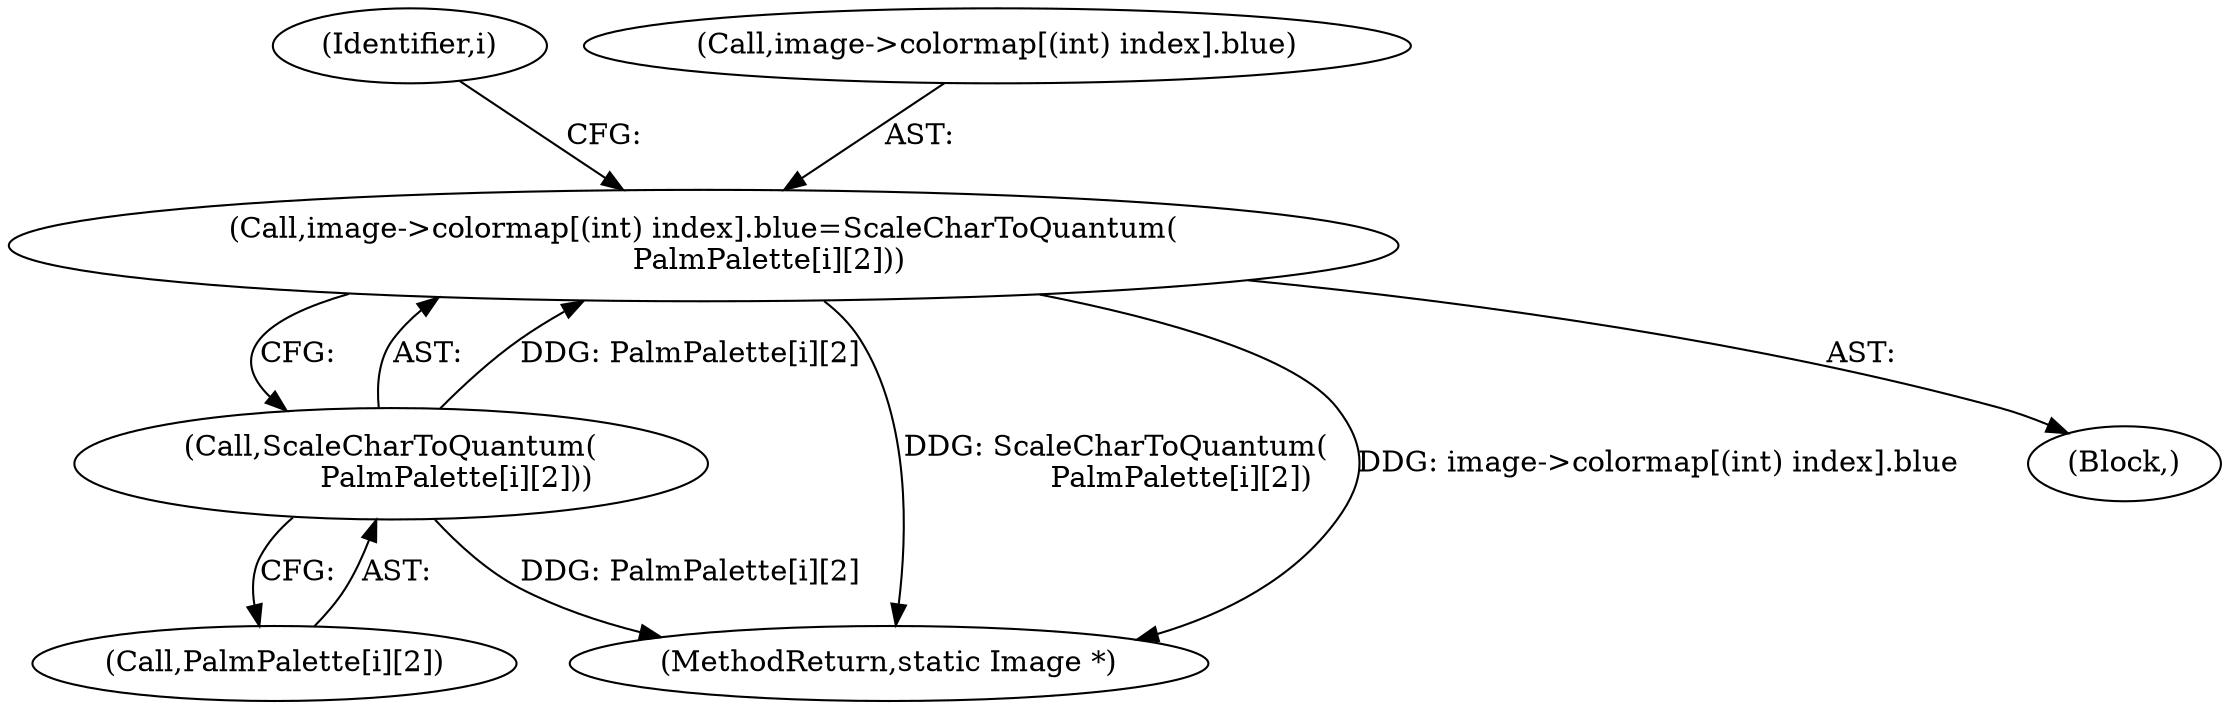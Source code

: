 digraph "0_ImageMagick_f6e9d0d9955e85bdd7540b251cd50d598dacc5e6_41@pointer" {
"1000572" [label="(Call,image->colormap[(int) index].blue=ScaleCharToQuantum(\n              PalmPalette[i][2]))"];
"1000582" [label="(Call,ScaleCharToQuantum(\n              PalmPalette[i][2]))"];
"1001239" [label="(MethodReturn,static Image *)"];
"1000529" [label="(Identifier,i)"];
"1000530" [label="(Block,)"];
"1000583" [label="(Call,PalmPalette[i][2])"];
"1000572" [label="(Call,image->colormap[(int) index].blue=ScaleCharToQuantum(\n              PalmPalette[i][2]))"];
"1000573" [label="(Call,image->colormap[(int) index].blue)"];
"1000582" [label="(Call,ScaleCharToQuantum(\n              PalmPalette[i][2]))"];
"1000572" -> "1000530"  [label="AST: "];
"1000572" -> "1000582"  [label="CFG: "];
"1000573" -> "1000572"  [label="AST: "];
"1000582" -> "1000572"  [label="AST: "];
"1000529" -> "1000572"  [label="CFG: "];
"1000572" -> "1001239"  [label="DDG: ScaleCharToQuantum(\n              PalmPalette[i][2])"];
"1000572" -> "1001239"  [label="DDG: image->colormap[(int) index].blue"];
"1000582" -> "1000572"  [label="DDG: PalmPalette[i][2]"];
"1000582" -> "1000583"  [label="CFG: "];
"1000583" -> "1000582"  [label="AST: "];
"1000582" -> "1001239"  [label="DDG: PalmPalette[i][2]"];
}

